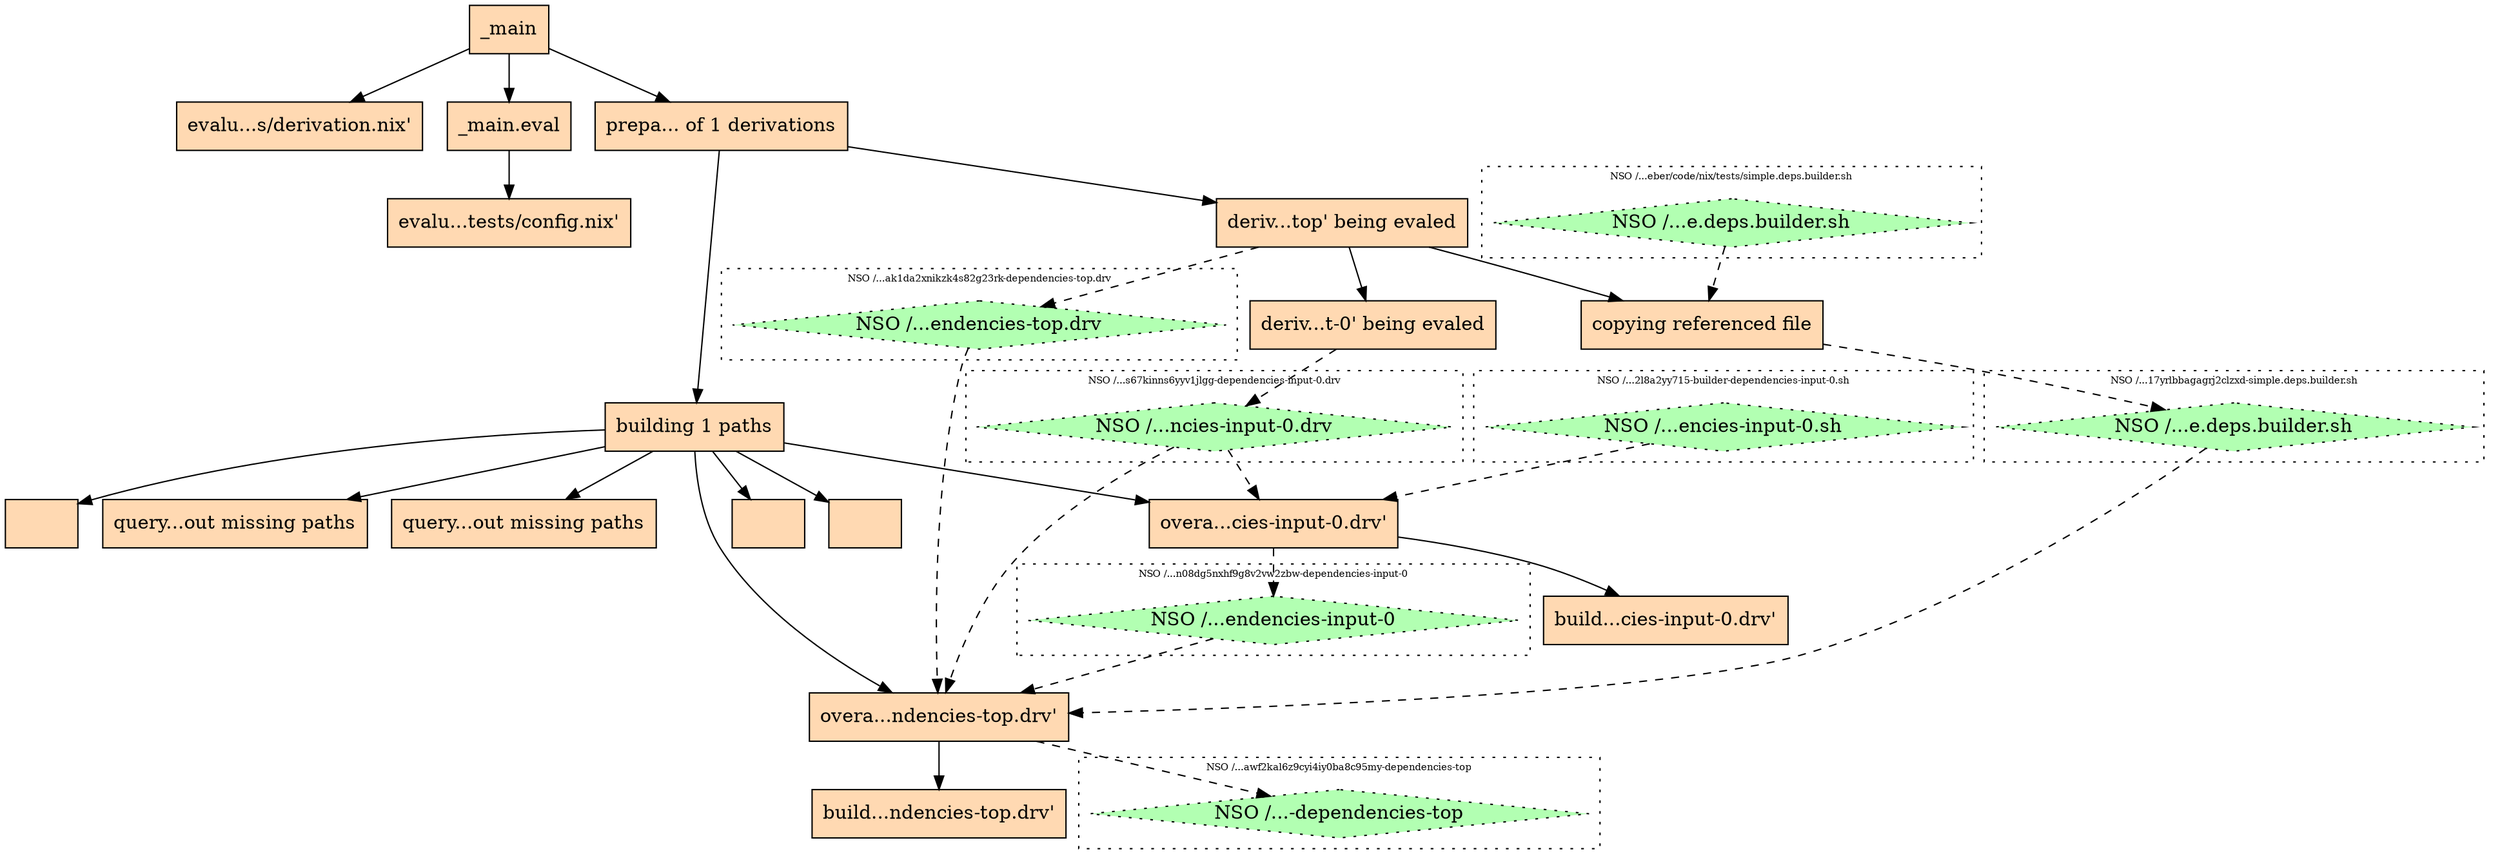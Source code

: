 digraph u {
node [style=filled];
"123471719825409" [id="123471719825409" label="evalu...s/derivation.nix'" shape=rectangle fillcolor="#FFD9B2"]
"123471719825411" [id="123471719825411" label="evalu...tests/config.nix'" shape=rectangle fillcolor="#FFD9B2"]
"123471719825410" [id="123471719825410" label="_main.eval" shape=rectangle fillcolor="#FFD9B2"]
"123471719825414" [id="123471719825414" label="copying referenced file" shape=rectangle fillcolor="#FFD9B2"]
"123471719825415" [id="123471719825415" label="deriv...t-0' being evaled" shape=rectangle fillcolor="#FFD9B2"]
"123471719825413" [id="123471719825413" label="deriv...top' being evaled" shape=rectangle fillcolor="#FFD9B2"]
"123471719825417" [id="123471719825417" label="query...out missing paths" shape=rectangle fillcolor="#FFD9B2"]
"123471719825421" [id="123471719825421" label="query...out missing paths" shape=rectangle fillcolor="#FFD9B2"]
"123471719825424" [id="123471719825424" label="build...cies-input-0.drv'" shape=rectangle fillcolor="#FFD9B2"]
"123471719825423" [id="123471719825423" label="overa...cies-input-0.drv'" shape=rectangle fillcolor="#FFD9B2"]
"123471719825425" [id="123471719825425" label="build...ndencies-top.drv'" shape=rectangle fillcolor="#FFD9B2"]
"123471719825422" [id="123471719825422" label="overa...ndencies-top.drv'" shape=rectangle fillcolor="#FFD9B2"]
"123471719825420" [id="123471719825420" label="" shape=rectangle fillcolor="#FFD9B2"]
"123471719825419" [id="123471719825419" label="" shape=rectangle fillcolor="#FFD9B2"]
"123471719825418" [id="123471719825418" label="" shape=rectangle fillcolor="#FFD9B2"]
"123471719825416" [id="123471719825416" label="building 1 paths" shape=rectangle fillcolor="#FFD9B2"]
"123471719825412" [id="123471719825412" label="prepa... of 1 derivations" shape=rectangle fillcolor="#FFD9B2"]
"123471719825408" [id="123471719825408" label="_main" shape=rectangle fillcolor="#FFD9B2"]
subgraph "cluster_e:///home/gleber/code/nix/tests/simple.deps.builder.sh" {
id="e:///home/gleber/code/nix/tests/simple.deps.builder.sh";
style=dotted;
fontsize=7;
label="NSO /...eber/code/nix/tests/simple.deps.builder.sh";
"i:///home/gleber/code/nix/tests/simple.deps.builder.sh";
}
subgraph "cluster_e:///run/user/1000/nix-test/logging-json/store/q6ngyanhbcyjr17yrlbbagagrj2clzxd-simple.deps.builder.sh" {
id="e:///run/user/1000/nix-test/logging-json/store/q6ngyanhbcyjr17yrlbbagagrj2clzxd-simple.deps.builder.sh";
style=dotted;
fontsize=7;
label="NSO /...17yrlbbagagrj2clzxd-simple.deps.builder.sh";
"i:///run/user/1000/nix-test/logging-json/store/q6ngyanhbcyjr17yrlbbagagrj2clzxd-simple.deps.builder.sh";
}
subgraph "cluster_e:///run/user/1000/nix-test/logging-json/store/j55p0z81q8cak1da2xnikzk4s82g23rk-dependencies-top.drv" {
id="e:///run/user/1000/nix-test/logging-json/store/j55p0z81q8cak1da2xnikzk4s82g23rk-dependencies-top.drv";
style=dotted;
fontsize=7;
label="NSO /...ak1da2xnikzk4s82g23rk-dependencies-top.drv";
"i:///run/user/1000/nix-test/logging-json/store/j55p0z81q8cak1da2xnikzk4s82g23rk-dependencies-top.drv";
}
subgraph "cluster_e:///run/user/1000/nix-test/logging-json/store/bd73whr00dmzw3gs67kinns6yyv1jlgg-dependencies-input-0.drv" {
id="e:///run/user/1000/nix-test/logging-json/store/bd73whr00dmzw3gs67kinns6yyv1jlgg-dependencies-input-0.drv";
style=dotted;
fontsize=7;
label="NSO /...s67kinns6yyv1jlgg-dependencies-input-0.drv";
"i:///run/user/1000/nix-test/logging-json/store/bd73whr00dmzw3gs67kinns6yyv1jlgg-dependencies-input-0.drv";
}
subgraph "cluster_e:///run/user/1000/nix-test/logging-json/store/a2k781ggfk1syl2an5y2gx2l8a2yy715-builder-dependencies-input-0.sh" {
id="e:///run/user/1000/nix-test/logging-json/store/a2k781ggfk1syl2an5y2gx2l8a2yy715-builder-dependencies-input-0.sh";
style=dotted;
fontsize=7;
label="NSO /...2l8a2yy715-builder-dependencies-input-0.sh";
"i:///run/user/1000/nix-test/logging-json/store/a2k781ggfk1syl2an5y2gx2l8a2yy715-builder-dependencies-input-0.sh";
}
subgraph "cluster_e:///run/user/1000/nix-test/logging-json/store/bvh8wgmd0asn08dg5nxhf9g8v2vw2zbw-dependencies-input-0" {
id="e:///run/user/1000/nix-test/logging-json/store/bvh8wgmd0asn08dg5nxhf9g8v2vw2zbw-dependencies-input-0";
style=dotted;
fontsize=7;
label="NSO /...n08dg5nxhf9g8v2vw2zbw-dependencies-input-0";
"i:///run/user/1000/nix-test/logging-json/store/bvh8wgmd0asn08dg5nxhf9g8v2vw2zbw-dependencies-input-0";
}
subgraph "cluster_e:///run/user/1000/nix-test/logging-json/store/dc9zd1kawf2kal6z9cyi4iy0ba8c95my-dependencies-top" {
id="e:///run/user/1000/nix-test/logging-json/store/dc9zd1kawf2kal6z9cyi4iy0ba8c95my-dependencies-top";
style=dotted;
fontsize=7;
label="NSO /...awf2kal6z9cyi4iy0ba8c95my-dependencies-top";
"i:///run/user/1000/nix-test/logging-json/store/dc9zd1kawf2kal6z9cyi4iy0ba8c95my-dependencies-top";
}
"i:///home/gleber/code/nix/tests/simple.deps.builder.sh" [id="i:///home/gleber/code/nix/tests/simple.deps.builder.sh" fillcolor="#B2FFB2" label="NSO /...e.deps.builder.sh" style="dotted, filled" shape=diamond];
"i:///run/user/1000/nix-test/logging-json/store/j55p0z81q8cak1da2xnikzk4s82g23rk-dependencies-top.drv" [id="i:///run/user/1000/nix-test/logging-json/store/j55p0z81q8cak1da2xnikzk4s82g23rk-dependencies-top.drv" fillcolor="#B2FFB2" label="NSO /...endencies-top.drv" style="dotted, filled" shape=diamond];
"i:///run/user/1000/nix-test/logging-json/store/a2k781ggfk1syl2an5y2gx2l8a2yy715-builder-dependencies-input-0.sh" [id="i:///run/user/1000/nix-test/logging-json/store/a2k781ggfk1syl2an5y2gx2l8a2yy715-builder-dependencies-input-0.sh" fillcolor="#B2FFB2" label="NSO /...encies-input-0.sh" style="dotted, filled" shape=diamond];
"i:///run/user/1000/nix-test/logging-json/store/bvh8wgmd0asn08dg5nxhf9g8v2vw2zbw-dependencies-input-0" [id="i:///run/user/1000/nix-test/logging-json/store/bvh8wgmd0asn08dg5nxhf9g8v2vw2zbw-dependencies-input-0" fillcolor="#B2FFB2" label="NSO /...endencies-input-0" style="dotted, filled" shape=diamond];
"i:///run/user/1000/nix-test/logging-json/store/q6ngyanhbcyjr17yrlbbagagrj2clzxd-simple.deps.builder.sh" [id="i:///run/user/1000/nix-test/logging-json/store/q6ngyanhbcyjr17yrlbbagagrj2clzxd-simple.deps.builder.sh" fillcolor="#B2FFB2" label="NSO /...e.deps.builder.sh" style="dotted, filled" shape=diamond];
"i:///run/user/1000/nix-test/logging-json/store/dc9zd1kawf2kal6z9cyi4iy0ba8c95my-dependencies-top" [id="i:///run/user/1000/nix-test/logging-json/store/dc9zd1kawf2kal6z9cyi4iy0ba8c95my-dependencies-top" fillcolor="#B2FFB2" label="NSO /...-dependencies-top" style="dotted, filled" shape=diamond];
"i:///run/user/1000/nix-test/logging-json/store/bd73whr00dmzw3gs67kinns6yyv1jlgg-dependencies-input-0.drv" [id="i:///run/user/1000/nix-test/logging-json/store/bd73whr00dmzw3gs67kinns6yyv1jlgg-dependencies-input-0.drv" fillcolor="#B2FFB2" label="NSO /...ncies-input-0.drv" style="dotted, filled" shape=diamond];
"123471719825408" -> "123471719825409" [weight=25];
"123471719825410" -> "123471719825411" [weight=25];
"123471719825408" -> "123471719825410" [weight=25];
"123471719825413" -> "123471719825414" [weight=25];
"123471719825413" -> "123471719825415" [weight=25];
"123471719825412" -> "123471719825413" [weight=25];
"123471719825416" -> "123471719825417" [weight=25];
"123471719825416" -> "123471719825421" [weight=25];
"123471719825423" -> "123471719825424" [weight=25];
"123471719825416" -> "123471719825423" [weight=25];
"123471719825422" -> "123471719825425" [weight=25];
"123471719825416" -> "123471719825422" [weight=25];
"123471719825416" -> "123471719825420" [weight=25];
"123471719825416" -> "123471719825419" [weight=25];
"123471719825416" -> "123471719825418" [weight=25];
"123471719825412" -> "123471719825416" [weight=25];
"123471719825408" -> "123471719825412" [weight=25];
"i:///home/gleber/code/nix/tests/simple.deps.builder.sh" -> "123471719825414" [style=dashed weight=10];
"123471719825414" -> "i:///run/user/1000/nix-test/logging-json/store/q6ngyanhbcyjr17yrlbbagagrj2clzxd-simple.deps.builder.sh" [style=dashed weight=15];
"123471719825413" -> "i:///run/user/1000/nix-test/logging-json/store/j55p0z81q8cak1da2xnikzk4s82g23rk-dependencies-top.drv" [style=dashed weight=15];
"i:///run/user/1000/nix-test/logging-json/store/j55p0z81q8cak1da2xnikzk4s82g23rk-dependencies-top.drv" -> "123471719825422" [style=dashed weight=10];
"i:///run/user/1000/nix-test/logging-json/store/bd73whr00dmzw3gs67kinns6yyv1jlgg-dependencies-input-0.drv" -> "123471719825423" [style=dashed weight=10];
"i:///run/user/1000/nix-test/logging-json/store/a2k781ggfk1syl2an5y2gx2l8a2yy715-builder-dependencies-input-0.sh" -> "123471719825423" [style=dashed weight=10];
"123471719825423" -> "i:///run/user/1000/nix-test/logging-json/store/bvh8wgmd0asn08dg5nxhf9g8v2vw2zbw-dependencies-input-0" [style=dashed weight=15];
"i:///run/user/1000/nix-test/logging-json/store/bd73whr00dmzw3gs67kinns6yyv1jlgg-dependencies-input-0.drv" -> "123471719825422" [style=dashed weight=10];
"i:///run/user/1000/nix-test/logging-json/store/bvh8wgmd0asn08dg5nxhf9g8v2vw2zbw-dependencies-input-0" -> "123471719825422" [style=dashed weight=10];
"i:///run/user/1000/nix-test/logging-json/store/q6ngyanhbcyjr17yrlbbagagrj2clzxd-simple.deps.builder.sh" -> "123471719825422" [style=dashed weight=10];
"123471719825422" -> "i:///run/user/1000/nix-test/logging-json/store/dc9zd1kawf2kal6z9cyi4iy0ba8c95my-dependencies-top" [style=dashed weight=15];
"123471719825415" -> "i:///run/user/1000/nix-test/logging-json/store/bd73whr00dmzw3gs67kinns6yyv1jlgg-dependencies-input-0.drv" [style=dashed weight=15];
}
